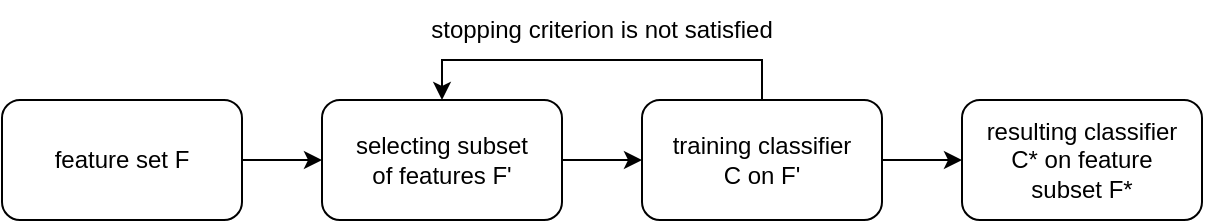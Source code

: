 <mxfile version="21.5.0" type="device">
  <diagram name="Страница 1" id="xnPkMD1qqVIYu1uD-7Qd">
    <mxGraphModel dx="1687" dy="872" grid="1" gridSize="10" guides="1" tooltips="1" connect="1" arrows="1" fold="1" page="1" pageScale="1" pageWidth="1100" pageHeight="850" math="0" shadow="0">
      <root>
        <mxCell id="0" />
        <mxCell id="1" parent="0" />
        <mxCell id="rCcqUogLaCu2oxEtAN7Q-7" style="edgeStyle=orthogonalEdgeStyle;rounded=0;orthogonalLoop=1;jettySize=auto;html=1;entryX=0;entryY=0.5;entryDx=0;entryDy=0;" edge="1" parent="1" source="rCcqUogLaCu2oxEtAN7Q-1" target="rCcqUogLaCu2oxEtAN7Q-4">
          <mxGeometry relative="1" as="geometry" />
        </mxCell>
        <mxCell id="rCcqUogLaCu2oxEtAN7Q-1" value="feature set F" style="rounded=1;whiteSpace=wrap;html=1;" vertex="1" parent="1">
          <mxGeometry x="250" y="420" width="120" height="60" as="geometry" />
        </mxCell>
        <mxCell id="rCcqUogLaCu2oxEtAN7Q-13" style="edgeStyle=orthogonalEdgeStyle;rounded=0;orthogonalLoop=1;jettySize=auto;html=1;entryX=0;entryY=0.5;entryDx=0;entryDy=0;" edge="1" parent="1" source="rCcqUogLaCu2oxEtAN7Q-4" target="rCcqUogLaCu2oxEtAN7Q-5">
          <mxGeometry relative="1" as="geometry" />
        </mxCell>
        <mxCell id="rCcqUogLaCu2oxEtAN7Q-4" value="selecting subset&lt;br&gt;of features F&#39;" style="rounded=1;whiteSpace=wrap;html=1;" vertex="1" parent="1">
          <mxGeometry x="410" y="420" width="120" height="60" as="geometry" />
        </mxCell>
        <mxCell id="rCcqUogLaCu2oxEtAN7Q-8" style="edgeStyle=orthogonalEdgeStyle;rounded=0;orthogonalLoop=1;jettySize=auto;html=1;entryX=0;entryY=0.5;entryDx=0;entryDy=0;" edge="1" parent="1" source="rCcqUogLaCu2oxEtAN7Q-5" target="rCcqUogLaCu2oxEtAN7Q-6">
          <mxGeometry relative="1" as="geometry" />
        </mxCell>
        <mxCell id="rCcqUogLaCu2oxEtAN7Q-12" style="edgeStyle=orthogonalEdgeStyle;rounded=0;orthogonalLoop=1;jettySize=auto;html=1;exitX=0.5;exitY=0;exitDx=0;exitDy=0;entryX=0.5;entryY=0;entryDx=0;entryDy=0;" edge="1" parent="1" source="rCcqUogLaCu2oxEtAN7Q-5" target="rCcqUogLaCu2oxEtAN7Q-4">
          <mxGeometry relative="1" as="geometry" />
        </mxCell>
        <mxCell id="rCcqUogLaCu2oxEtAN7Q-5" value="training classifier&lt;br&gt;C on F&#39;" style="rounded=1;whiteSpace=wrap;html=1;" vertex="1" parent="1">
          <mxGeometry x="570" y="420" width="120" height="60" as="geometry" />
        </mxCell>
        <mxCell id="rCcqUogLaCu2oxEtAN7Q-6" value="resulting classifier&lt;br&gt;C* on feature&lt;br&gt;subset F*" style="rounded=1;whiteSpace=wrap;html=1;" vertex="1" parent="1">
          <mxGeometry x="730" y="420" width="120" height="60" as="geometry" />
        </mxCell>
        <mxCell id="rCcqUogLaCu2oxEtAN7Q-11" value="stopping criterion is not satisfied" style="text;html=1;strokeColor=none;fillColor=none;align=center;verticalAlign=middle;whiteSpace=wrap;rounded=0;" vertex="1" parent="1">
          <mxGeometry x="460" y="370" width="180" height="30" as="geometry" />
        </mxCell>
      </root>
    </mxGraphModel>
  </diagram>
</mxfile>
